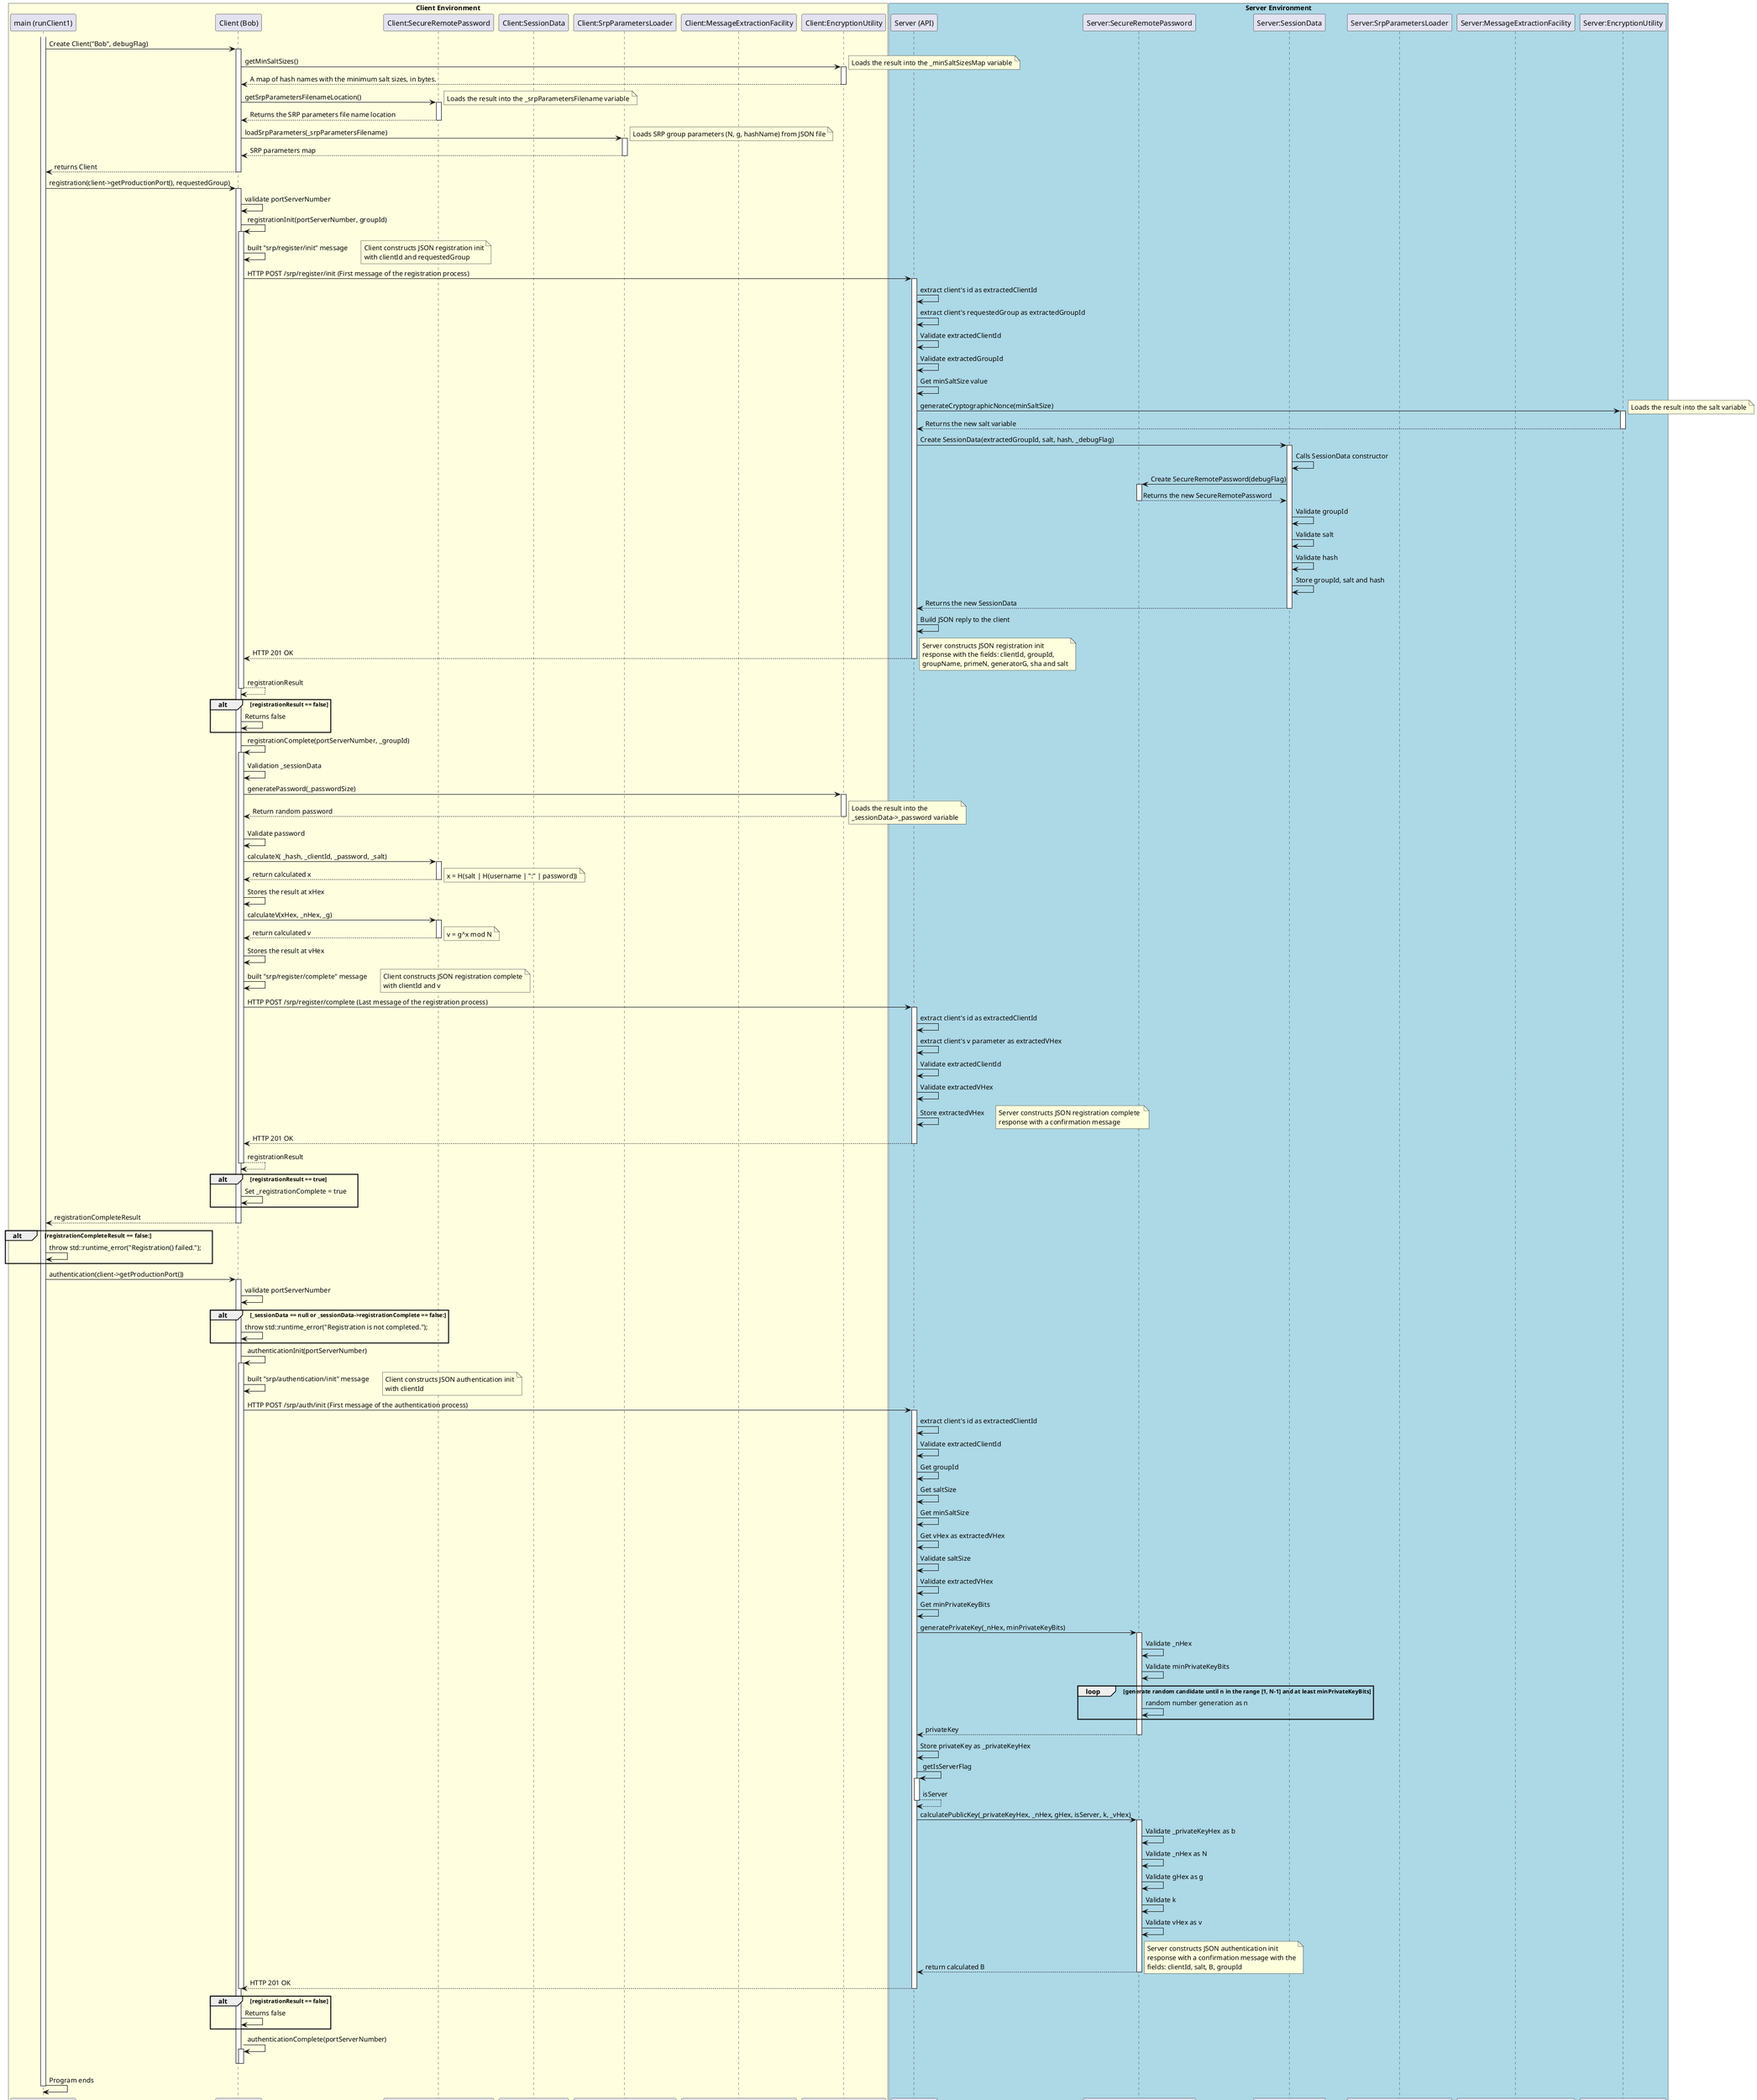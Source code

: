 "@startuml SRP_implementation_sequence_diagram"

box "Client Environment" #LightYellow
    participant "main (runClient1)" as Main
    participant "Client (Bob)" as Client
    participant "Client:SecureRemotePassword" as ClientSRP
    participant "Client:SessionData" as ClientSession
    participant "Client:SrpParametersLoader" as ClientSrpLoader
    participant "Client:MessageExtractionFacility" as ClientMEF
    participant "Client:EncryptionUtility" as ClientEU
end box

box "Server Environment" #LightBlue
    participant "Server (API)" as ServerAPI
    participant "Server:SecureRemotePassword" as ServerSRP
    participant "Server:SessionData" as ServerSession
    participant "Server:SrpParametersLoader" as ServerSrpLoader
    participant "Server:MessageExtractionFacility" as ServerMEF
    participant "Server:EncryptionUtility" as ServerEU
end box

activate Main

Main -> Client : Create Client("Bob", debugFlag)
activate Client

    Client -> ClientEU: getMinSaltSizes()
    activate ClientEU
        note right
            Loads the result into the _minSaltSizesMap variable
        end note
    ClientEU --> Client: A map of hash names with the minimum salt sizes, in bytes.
    deactivate ClientEU

    Client -> ClientSRP: getSrpParametersFilenameLocation()
    activate ClientSRP
        note right
            Loads the result into the _srpParametersFilename variable
        end note
    ClientSRP --> Client: Returns the SRP parameters file name location
    deactivate ClientSRP

    Client -> ClientSrpLoader : loadSrpParameters(_srpParametersFilename)
    activate ClientSrpLoader
        note right
            Loads SRP group parameters (N, g, hashName) from JSON file
        end note
    ClientSrpLoader --> Client : SRP parameters map
    deactivate ClientSrpLoader

    Client --> Main : returns Client
deactivate Client

Main -> Client : registration(client->getProductionPort(), requestedGroup)
activate Client
    Client -> Client: validate portServerNumber
    Client -> Client: registrationInit(portServerNumber, groupId)
    activate Client
        Client -> Client : built "srp/register/init" message
        note right
            Client constructs JSON registration init
            with clientId and requestedGroup
        end note
        Client -> ServerAPI : HTTP POST /srp/register/init (First message of the registration process)
        activate ServerAPI
            ServerAPI -> ServerAPI : extract client's id as extractedClientId
            ServerAPI -> ServerAPI : extract client's requestedGroup as extractedGroupId
            ServerAPI -> ServerAPI : Validate extractedClientId
            ServerAPI -> ServerAPI : Validate extractedGroupId
            ServerAPI -> ServerAPI : Get minSaltSize value
            
            ServerAPI -> ServerEU : generateCryptographicNonce(minSaltSize)
            activate ServerEU
            note right
                Loads the result into the salt variable
            end note
            ServerEU --> ServerAPI: Returns the new salt variable
            deactivate ServerEU

            ServerAPI -> ServerSession: Create SessionData(extractedGroupId, salt, hash, _debugFlag)
            activate ServerSession
                ServerSession -> ServerSession: Calls SessionData constructor
                ServerSession -> ServerSRP: Create SecureRemotePassword(debugFlag) 
                activate ServerSRP
                    ServerSRP --> ServerSession: Returns the new SecureRemotePassword
                deactivate ServerSRP
                ServerSession -> ServerSession: Validate groupId
                ServerSession -> ServerSession: Validate salt
                ServerSession -> ServerSession: Validate hash
                ServerSession -> ServerSession: Store groupId, salt and hash
                
                ServerSession --> ServerAPI: Returns the new SessionData
            deactivate ServerSession

            ServerAPI -> ServerAPI: Build JSON reply to the client 
            ServerAPI --> Client : HTTP 201 OK 
            note right
                Server constructs JSON registration init 
                response with the fields: clientId, groupId,
                groupName, primeN, generatorG, sha and salt
            end note
        deactivate ServerAPI
        Client --> Client: registrationResult
    deactivate Client

    alt registrationResult == false
        Client -> Client : Returns false
    end

    Client -> Client: registrationComplete(portServerNumber, _groupId)
    activate Client
        Client -> Client: Validation _sessionData
        Client -> ClientEU: generatePassword(_passwordSize)
        activate ClientEU
            ClientEU --> Client: Return random password
            note right
                Loads the result into the
                _sessionData->_password variable
            end note
        deactivate ClientEU
        Client -> Client: Validate password

        Client -> ClientSRP: calculateX( _hash, _clientId, _password, _salt)
        activate ClientSRP
            ClientSRP --> Client: return calculated x
            note right
                x = H(salt | H(username | ":" | password))
            end note
        deactivate ClientSRP
        Client -> Client: Stores the result at xHex

        Client -> ClientSRP: calculateV(xHex, _nHex, _g)
        activate ClientSRP
            ClientSRP --> Client: return calculated v
            note right
                v = g^x mod N
            end note
        deactivate ClientSRP
        Client -> Client: Stores the result at vHex

        Client -> Client : built "srp/register/complete" message
        note right
            Client constructs JSON registration complete
            with clientId and v
        end note
        Client -> ServerAPI : HTTP POST /srp/register/complete (Last message of the registration process)

        activate ServerAPI
            ServerAPI -> ServerAPI : extract client's id as extractedClientId
            ServerAPI -> ServerAPI : extract client's v parameter as extractedVHex
            ServerAPI -> ServerAPI : Validate extractedClientId
            ServerAPI -> ServerAPI : Validate extractedVHex
            ServerAPI -> ServerAPI : Store extractedVHex

            note right
                Server constructs JSON registration complete 
                response with a confirmation message
            end note
            ServerAPI --> Client : HTTP 201 OK 
        deactivate ServerAPI
        Client --> Client: registrationResult
    deactivate Client
    
    alt registrationResult == true
        Client -> Client : Set _registrationComplete = true
    end

    Client --> Main: registrationCompleteResult
deactivate Client

alt registrationCompleteResult == false:
    Main -> Main: throw std::runtime_error("Registration() failed.");
end

Main -> Client : authentication(client->getProductionPort())
activate Client
    Client -> Client: validate portServerNumber
    alt _sessionData == null or _sessionData->registrationComplete == false:
        Client -> Client: throw std::runtime_error("Registration is not completed.");
    end

    Client -> Client: authenticationInit(portServerNumber)
    activate Client
        Client -> Client : built "srp/authentication/init" message
        note right
            Client constructs JSON authentication init
            with clientId
        end note
        Client -> ServerAPI : HTTP POST /srp/auth/init (First message of the authentication process)
        activate ServerAPI
            ServerAPI -> ServerAPI : extract client's id as extractedClientId
            ServerAPI -> ServerAPI : Validate extractedClientId
            ServerAPI -> ServerAPI : Get groupId
            ServerAPI -> ServerAPI : Get saltSize
            ServerAPI -> ServerAPI : Get minSaltSize
            ServerAPI -> ServerAPI : Get vHex as extractedVHex
            ServerAPI -> ServerAPI : Validate saltSize
            ServerAPI -> ServerAPI : Validate extractedVHex
            ServerAPI -> ServerAPI : Get minPrivateKeyBits

            ServerAPI -> ServerSRP: generatePrivateKey(_nHex, minPrivateKeyBits)
            activate ServerSRP
                ServerSRP -> ServerSRP: Validate _nHex
                ServerSRP -> ServerSRP: Validate minPrivateKeyBits

                loop generate random candidate until n in the range [1, N-1] and at least minPrivateKeyBits
                    ServerSRP -> ServerSRP: random number generation as n
                end
                ServerSRP --> ServerAPI: privateKey
            deactivate ServerSRP
            ServerAPI -> ServerAPI: Store privateKey as _privateKeyHex

            ServerAPI -> ServerAPI: getIsServerFlag
            activate ServerAPI
                ServerAPI --> ServerAPI: isServer
            deactivate ServerAPI

            ServerAPI -> ServerSRP: calculatePublicKey(_privateKeyHex, _nHex, gHex, isServer, k, _vHex)
            activate ServerSRP
                ServerSRP -> ServerSRP: Validate _privateKeyHex as b
                ServerSRP -> ServerSRP: Validate _nHex as N
                ServerSRP -> ServerSRP: Validate gHex as g
                ServerSRP -> ServerSRP: Validate k
                ServerSRP -> ServerSRP: Validate vHex as v

                ServerSRP --> ServerAPI: return calculated B
                note right
                    B = (k*v + g^b) mod N
                end note
            deactivate ServerSRP

            note right
                Server constructs JSON authentication init 
                response with a confirmation message with the
                fields: clientId, salt, B, groupId
            end note
            ServerAPI --> Client : HTTP 201 OK 
        deactivate ServerAPI

    deactivate Client

    alt registrationResult == false
        Client -> Client : Returns false
    end

    Client -> Client: authenticationComplete(portServerNumber)
    activate Client

    deactivate Client


deactivate Client


Main -> Main : Program ends
deactivate Main

@enduml